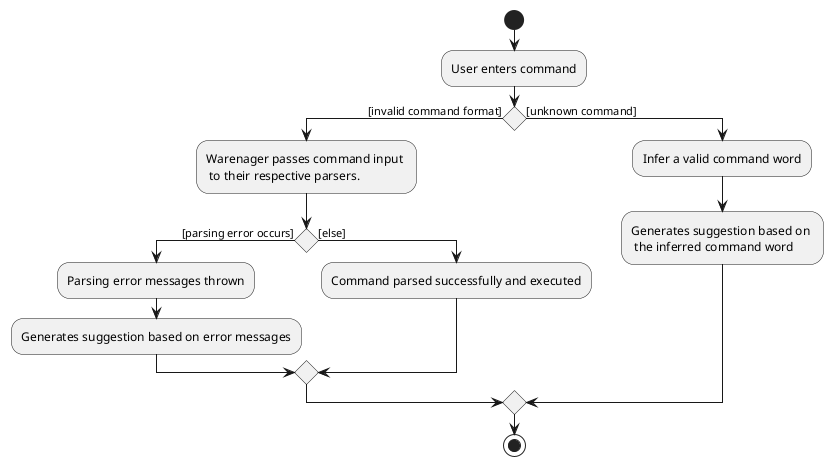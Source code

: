 @startuml
start
:User enters command;

'Since the beta syntax does not support placing the condition outside the
'diamond we place it as the true branch instead.

if () then ([invalid command format])
    :Warenager passes command input \n to their respective parsers.;
    if () then ([parsing error occurs])
        :Parsing error messages thrown;
        :Generates suggestion based on error messages;
    else ([else])
        :Command parsed successfully and executed;
    endif
else ([unknown command])
    :Infer a valid command word;
    :Generates suggestion based on \n the inferred command word;
endif
stop
@enduml
